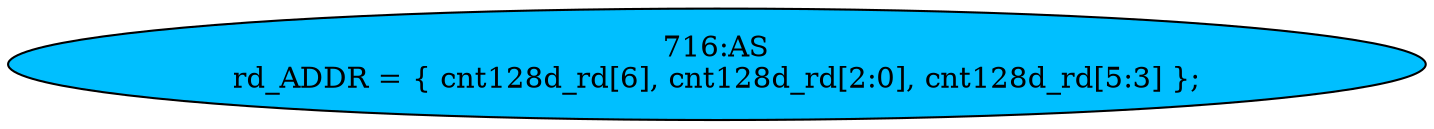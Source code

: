 strict digraph "" {
	node [label="\N"];
	"716:AS"	 [ast="<pyverilog.vparser.ast.Assign object at 0x7f0b053e0c50>",
		def_var="['rd_ADDR']",
		fillcolor=deepskyblue,
		label="716:AS
rd_ADDR = { cnt128d_rd[6], cnt128d_rd[2:0], cnt128d_rd[5:3] };",
		statements="[]",
		style=filled,
		typ=Assign,
		use_var="['cnt128d_rd', 'cnt128d_rd', 'cnt128d_rd']"];
}
